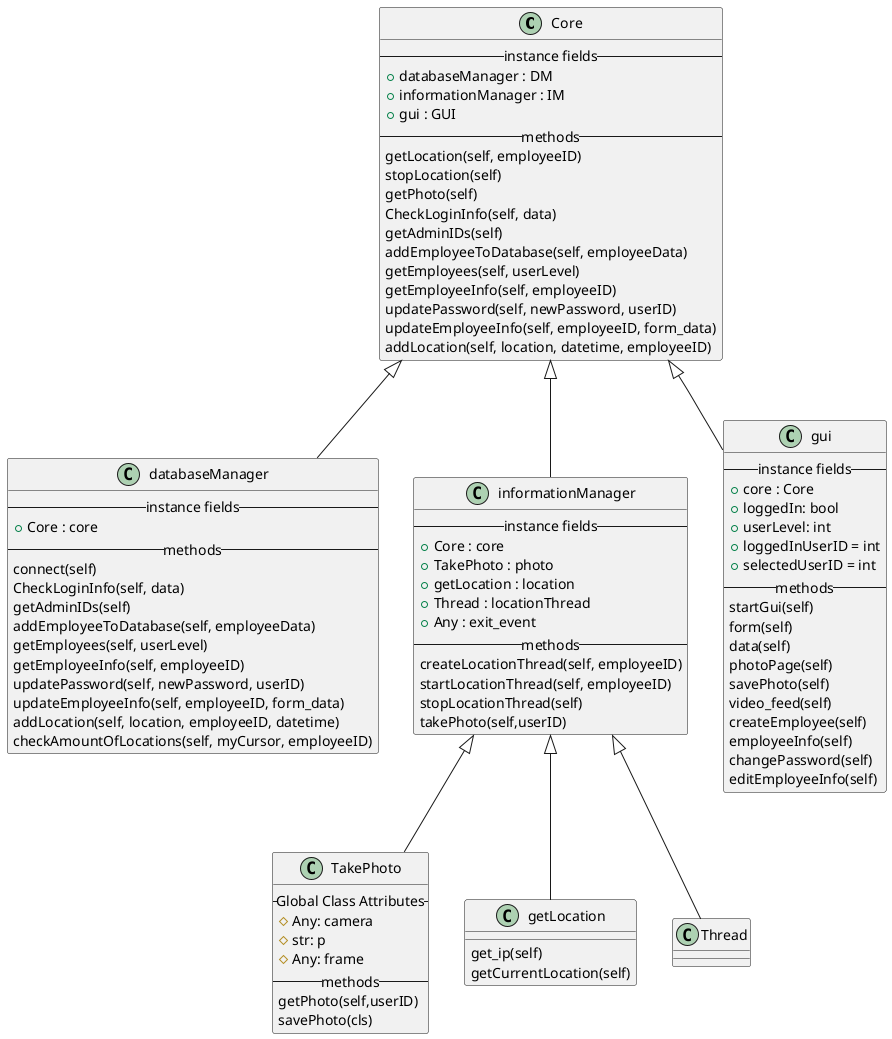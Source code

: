@startuml

Core <|-- databaseManager
Core <|-- informationManager
Core <|-- gui

informationManager <|-- TakePhoto
informationManager <|-- getLocation
informationManager <|-- Thread

class Core{
    --instance fields--
    +databaseManager : DM
    +informationManager : IM
    +gui : GUI
    --methods--
    getLocation(self, employeeID)
    stopLocation(self)
    getPhoto(self)
    CheckLoginInfo(self, data)
    getAdminIDs(self)
    addEmployeeToDatabase(self, employeeData)
    getEmployees(self, userLevel)
    getEmployeeInfo(self, employeeID)
    updatePassword(self, newPassword, userID)
    updateEmployeeInfo(self, employeeID, form_data)
    addLocation(self, location, datetime, employeeID)
}

class databaseManager{
    --instance fields--
    +Core : core
    --methods--
    connect(self)
    CheckLoginInfo(self, data)
    getAdminIDs(self)
    addEmployeeToDatabase(self, employeeData)
    getEmployees(self, userLevel)
    getEmployeeInfo(self, employeeID)
    updatePassword(self, newPassword, userID)
    updateEmployeeInfo(self, employeeID, form_data)
    addLocation(self, location, employeeID, datetime)
    checkAmountOfLocations(self, myCursor, employeeID)
}

class informationManager{
    --instance fields--
    +Core : core
    +TakePhoto : photo
    +getLocation : location
    +Thread : locationThread
    +Any : exit_event
    --methods--
    createLocationThread(self, employeeID)
    startLocationThread(self, employeeID)
    stopLocationThread(self)
    takePhoto(self,userID)
}

class TakePhoto {
    --Global Class Attributes--
    # Any: camera
    # str: p
    # Any: frame
    --methods--
    getPhoto(self,userID)
    savePhoto(cls)
}

class getLocation{
    get_ip(self)
    getCurrentLocation(self)
}

class Thread{
}

class gui{
    --instance fields--
    + core : Core
    + loggedIn: bool
    + userLevel: int
    + loggedInUserID = int
    + selectedUserID = int
    --methods--
    startGui(self)
    form(self)
    data(self)
    photoPage(self)
    savePhoto(self)
    video_feed(self)
    createEmployee(self)
    employeeInfo(self)
    changePassword(self)
    editEmployeeInfo(self)
}

@enduml